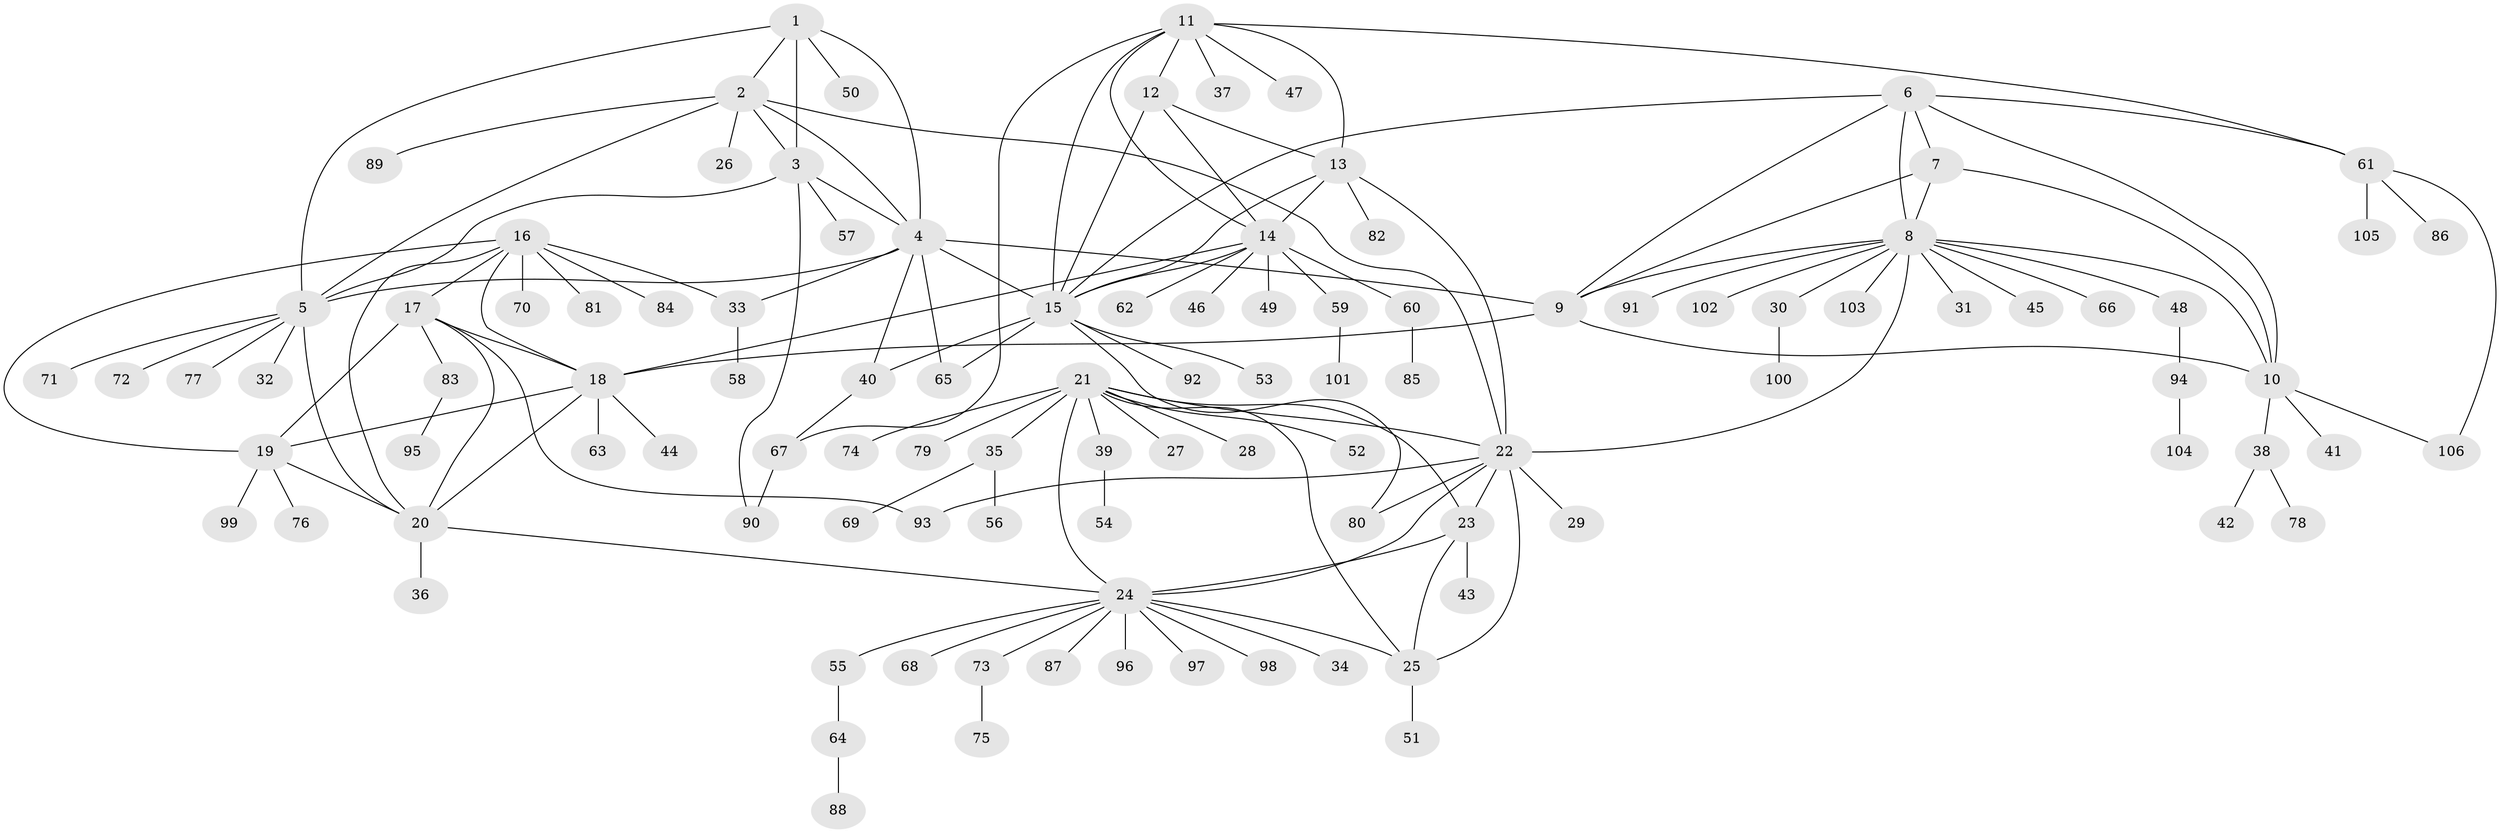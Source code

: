 // Generated by graph-tools (version 1.1) at 2025/37/03/09/25 02:37:18]
// undirected, 106 vertices, 150 edges
graph export_dot {
graph [start="1"]
  node [color=gray90,style=filled];
  1;
  2;
  3;
  4;
  5;
  6;
  7;
  8;
  9;
  10;
  11;
  12;
  13;
  14;
  15;
  16;
  17;
  18;
  19;
  20;
  21;
  22;
  23;
  24;
  25;
  26;
  27;
  28;
  29;
  30;
  31;
  32;
  33;
  34;
  35;
  36;
  37;
  38;
  39;
  40;
  41;
  42;
  43;
  44;
  45;
  46;
  47;
  48;
  49;
  50;
  51;
  52;
  53;
  54;
  55;
  56;
  57;
  58;
  59;
  60;
  61;
  62;
  63;
  64;
  65;
  66;
  67;
  68;
  69;
  70;
  71;
  72;
  73;
  74;
  75;
  76;
  77;
  78;
  79;
  80;
  81;
  82;
  83;
  84;
  85;
  86;
  87;
  88;
  89;
  90;
  91;
  92;
  93;
  94;
  95;
  96;
  97;
  98;
  99;
  100;
  101;
  102;
  103;
  104;
  105;
  106;
  1 -- 2;
  1 -- 3;
  1 -- 4;
  1 -- 5;
  1 -- 50;
  2 -- 3;
  2 -- 4;
  2 -- 5;
  2 -- 22;
  2 -- 26;
  2 -- 89;
  3 -- 4;
  3 -- 5;
  3 -- 57;
  3 -- 90;
  4 -- 5;
  4 -- 9;
  4 -- 15;
  4 -- 33;
  4 -- 40;
  4 -- 65;
  5 -- 20;
  5 -- 32;
  5 -- 71;
  5 -- 72;
  5 -- 77;
  6 -- 7;
  6 -- 8;
  6 -- 9;
  6 -- 10;
  6 -- 15;
  6 -- 61;
  7 -- 8;
  7 -- 9;
  7 -- 10;
  8 -- 9;
  8 -- 10;
  8 -- 22;
  8 -- 30;
  8 -- 31;
  8 -- 45;
  8 -- 48;
  8 -- 66;
  8 -- 91;
  8 -- 102;
  8 -- 103;
  9 -- 10;
  9 -- 18;
  10 -- 38;
  10 -- 41;
  10 -- 106;
  11 -- 12;
  11 -- 13;
  11 -- 14;
  11 -- 15;
  11 -- 37;
  11 -- 47;
  11 -- 61;
  11 -- 67;
  12 -- 13;
  12 -- 14;
  12 -- 15;
  13 -- 14;
  13 -- 15;
  13 -- 22;
  13 -- 82;
  14 -- 15;
  14 -- 18;
  14 -- 46;
  14 -- 49;
  14 -- 59;
  14 -- 60;
  14 -- 62;
  15 -- 40;
  15 -- 53;
  15 -- 65;
  15 -- 80;
  15 -- 92;
  16 -- 17;
  16 -- 18;
  16 -- 19;
  16 -- 20;
  16 -- 33;
  16 -- 70;
  16 -- 81;
  16 -- 84;
  17 -- 18;
  17 -- 19;
  17 -- 20;
  17 -- 83;
  17 -- 93;
  18 -- 19;
  18 -- 20;
  18 -- 44;
  18 -- 63;
  19 -- 20;
  19 -- 76;
  19 -- 99;
  20 -- 24;
  20 -- 36;
  21 -- 22;
  21 -- 23;
  21 -- 24;
  21 -- 25;
  21 -- 27;
  21 -- 28;
  21 -- 35;
  21 -- 39;
  21 -- 52;
  21 -- 74;
  21 -- 79;
  22 -- 23;
  22 -- 24;
  22 -- 25;
  22 -- 29;
  22 -- 80;
  22 -- 93;
  23 -- 24;
  23 -- 25;
  23 -- 43;
  24 -- 25;
  24 -- 34;
  24 -- 55;
  24 -- 68;
  24 -- 73;
  24 -- 87;
  24 -- 96;
  24 -- 97;
  24 -- 98;
  25 -- 51;
  30 -- 100;
  33 -- 58;
  35 -- 56;
  35 -- 69;
  38 -- 42;
  38 -- 78;
  39 -- 54;
  40 -- 67;
  48 -- 94;
  55 -- 64;
  59 -- 101;
  60 -- 85;
  61 -- 86;
  61 -- 105;
  61 -- 106;
  64 -- 88;
  67 -- 90;
  73 -- 75;
  83 -- 95;
  94 -- 104;
}
